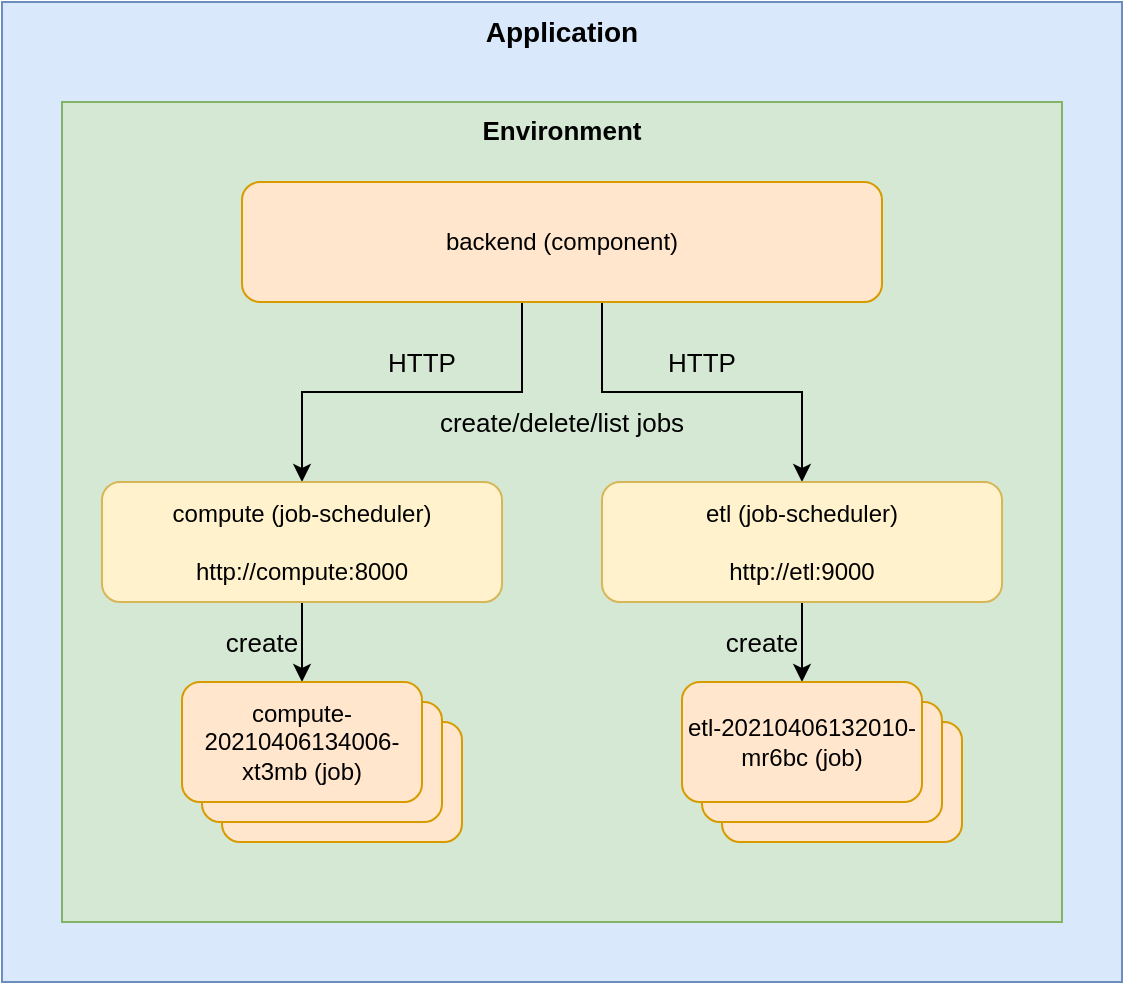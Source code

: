 <mxfile version="14.5.7" type="device"><diagram id="7tpCv9VAeDt8bDj9tTtv" name="Page-1"><mxGraphModel dx="1422" dy="762" grid="1" gridSize="10" guides="1" tooltips="1" connect="1" arrows="1" fold="1" page="1" pageScale="1" pageWidth="827" pageHeight="1169" math="0" shadow="0"><root><mxCell id="0"/><mxCell id="1" parent="0"/><mxCell id="FmvUhq792bv74M1cCz4s-10" value="Application" style="rounded=0;whiteSpace=wrap;html=1;shadow=0;glass=0;sketch=0;strokeColor=#6c8ebf;fillColor=#dae8fc;verticalAlign=top;fontStyle=1;fontSize=14;" parent="1" vertex="1"><mxGeometry x="150" y="90" width="560" height="490" as="geometry"/></mxCell><mxCell id="FmvUhq792bv74M1cCz4s-11" value="Environment" style="whiteSpace=wrap;html=1;shadow=0;glass=0;sketch=0;strokeColor=#82b366;fillColor=#d5e8d4;fontSize=13;verticalAlign=top;fontStyle=1" parent="1" vertex="1"><mxGeometry x="180" y="140" width="500" height="410" as="geometry"/></mxCell><mxCell id="FmvUhq792bv74M1cCz4s-14" style="edgeStyle=orthogonalEdgeStyle;rounded=0;orthogonalLoop=1;jettySize=auto;html=1;fontSize=13;" parent="1" source="FmvUhq792bv74M1cCz4s-1" target="FmvUhq792bv74M1cCz4s-12" edge="1"><mxGeometry relative="1" as="geometry"><Array as="points"><mxPoint x="410" y="285"/><mxPoint x="300" y="285"/></Array></mxGeometry></mxCell><mxCell id="FmvUhq792bv74M1cCz4s-20" style="edgeStyle=orthogonalEdgeStyle;rounded=0;orthogonalLoop=1;jettySize=auto;html=1;fontSize=13;" parent="1" source="FmvUhq792bv74M1cCz4s-1" target="FmvUhq792bv74M1cCz4s-13" edge="1"><mxGeometry relative="1" as="geometry"><Array as="points"><mxPoint x="450" y="285"/><mxPoint x="550" y="285"/></Array></mxGeometry></mxCell><mxCell id="FmvUhq792bv74M1cCz4s-1" value="backend (component)" style="rounded=1;whiteSpace=wrap;html=1;sketch=0;glass=0;shadow=0;perimeterSpacing=0;verticalAlign=middle;fillColor=#ffe6cc;strokeColor=#d79b00;" parent="1" vertex="1"><mxGeometry x="270" y="180" width="320" height="60" as="geometry"/></mxCell><mxCell id="FmvUhq792bv74M1cCz4s-26" value="" style="edgeStyle=orthogonalEdgeStyle;rounded=0;orthogonalLoop=1;jettySize=auto;html=1;fontSize=13;" parent="1" source="FmvUhq792bv74M1cCz4s-12" target="FmvUhq792bv74M1cCz4s-25" edge="1"><mxGeometry relative="1" as="geometry"><Array as="points"><mxPoint x="300" y="410"/><mxPoint x="300" y="410"/></Array></mxGeometry></mxCell><mxCell id="FmvUhq792bv74M1cCz4s-12" value="compute (job-scheduler)&lt;br&gt;&lt;br&gt;&lt;font style=&quot;font-size: 12px&quot;&gt;http://compute:8000&lt;/font&gt;" style="rounded=1;whiteSpace=wrap;html=1;sketch=0;glass=0;shadow=0;perimeterSpacing=0;verticalAlign=middle;fillColor=#fff2cc;strokeColor=#d6b656;" parent="1" vertex="1"><mxGeometry x="200" y="330" width="200" height="60" as="geometry"/></mxCell><mxCell id="FmvUhq792bv74M1cCz4s-34" value="" style="rounded=0;orthogonalLoop=1;jettySize=auto;html=1;startArrow=none;startFill=0;fontSize=13;exitX=0.5;exitY=1;exitDx=0;exitDy=0;entryX=0.5;entryY=0;entryDx=0;entryDy=0;edgeStyle=orthogonalEdgeStyle;" parent="1" source="FmvUhq792bv74M1cCz4s-13" target="FmvUhq792bv74M1cCz4s-32" edge="1"><mxGeometry relative="1" as="geometry"/></mxCell><mxCell id="FmvUhq792bv74M1cCz4s-13" value="etl (job-scheduler)&lt;br&gt;&lt;br&gt;http://etl:9000" style="rounded=1;whiteSpace=wrap;html=1;sketch=0;glass=0;shadow=0;perimeterSpacing=0;verticalAlign=middle;fillColor=#fff2cc;strokeColor=#d6b656;" parent="1" vertex="1"><mxGeometry x="450" y="330" width="200" height="60" as="geometry"/></mxCell><mxCell id="FmvUhq792bv74M1cCz4s-16" value="create/delete/list jobs" style="text;html=1;strokeColor=none;fillColor=none;align=center;verticalAlign=middle;whiteSpace=wrap;rounded=0;shadow=0;glass=0;sketch=0;fontSize=13;" parent="1" vertex="1"><mxGeometry x="360" y="290" width="140" height="20" as="geometry"/></mxCell><mxCell id="FmvUhq792bv74M1cCz4s-28" value="" style="whiteSpace=wrap;html=1;rounded=1;shadow=0;verticalAlign=top;strokeColor=#d79b00;fillColor=#ffe6cc;glass=0;sketch=0;" parent="1" vertex="1"><mxGeometry x="260" y="450" width="120" height="60" as="geometry"/></mxCell><mxCell id="FmvUhq792bv74M1cCz4s-27" value="" style="whiteSpace=wrap;html=1;rounded=1;shadow=0;verticalAlign=top;strokeColor=#d79b00;fillColor=#ffe6cc;glass=0;sketch=0;" parent="1" vertex="1"><mxGeometry x="250" y="440" width="120" height="60" as="geometry"/></mxCell><mxCell id="FmvUhq792bv74M1cCz4s-25" value="compute-20210406134006-xt3mb (job)" style="whiteSpace=wrap;html=1;rounded=1;shadow=0;verticalAlign=middle;strokeColor=#d79b00;fillColor=#ffe6cc;glass=0;sketch=0;" parent="1" vertex="1"><mxGeometry x="240" y="430" width="120" height="60" as="geometry"/></mxCell><mxCell id="FmvUhq792bv74M1cCz4s-29" value="create" style="text;html=1;strokeColor=none;fillColor=none;align=center;verticalAlign=middle;whiteSpace=wrap;rounded=0;shadow=0;glass=0;sketch=0;fontSize=13;" parent="1" vertex="1"><mxGeometry x="260" y="400" width="40" height="20" as="geometry"/></mxCell><mxCell id="FmvUhq792bv74M1cCz4s-36" value="" style="whiteSpace=wrap;html=1;rounded=1;shadow=0;verticalAlign=top;strokeColor=#d79b00;fillColor=#ffe6cc;glass=0;sketch=0;" parent="1" vertex="1"><mxGeometry x="510" y="450" width="120" height="60" as="geometry"/></mxCell><mxCell id="FmvUhq792bv74M1cCz4s-35" value="" style="whiteSpace=wrap;html=1;rounded=1;shadow=0;verticalAlign=top;strokeColor=#d79b00;fillColor=#ffe6cc;glass=0;sketch=0;" parent="1" vertex="1"><mxGeometry x="500" y="440" width="120" height="60" as="geometry"/></mxCell><mxCell id="FmvUhq792bv74M1cCz4s-32" value="etl-20210406132010-mr6bc (job)" style="whiteSpace=wrap;html=1;rounded=1;shadow=0;verticalAlign=middle;strokeColor=#d79b00;fillColor=#ffe6cc;glass=0;sketch=0;" parent="1" vertex="1"><mxGeometry x="490" y="430" width="120" height="60" as="geometry"/></mxCell><mxCell id="FmvUhq792bv74M1cCz4s-37" value="create" style="text;html=1;strokeColor=none;fillColor=none;align=center;verticalAlign=middle;whiteSpace=wrap;rounded=0;shadow=0;glass=0;sketch=0;fontSize=13;" parent="1" vertex="1"><mxGeometry x="510" y="400" width="40" height="20" as="geometry"/></mxCell><mxCell id="FmvUhq792bv74M1cCz4s-41" value="HTTP" style="text;html=1;strokeColor=none;fillColor=none;align=center;verticalAlign=middle;whiteSpace=wrap;rounded=0;shadow=0;glass=0;sketch=0;fontSize=13;" parent="1" vertex="1"><mxGeometry x="340" y="260" width="40" height="20" as="geometry"/></mxCell><mxCell id="FmvUhq792bv74M1cCz4s-42" value="HTTP" style="text;html=1;strokeColor=none;fillColor=none;align=center;verticalAlign=middle;whiteSpace=wrap;rounded=0;shadow=0;glass=0;sketch=0;fontSize=13;" parent="1" vertex="1"><mxGeometry x="480" y="260" width="40" height="20" as="geometry"/></mxCell></root></mxGraphModel></diagram></mxfile>